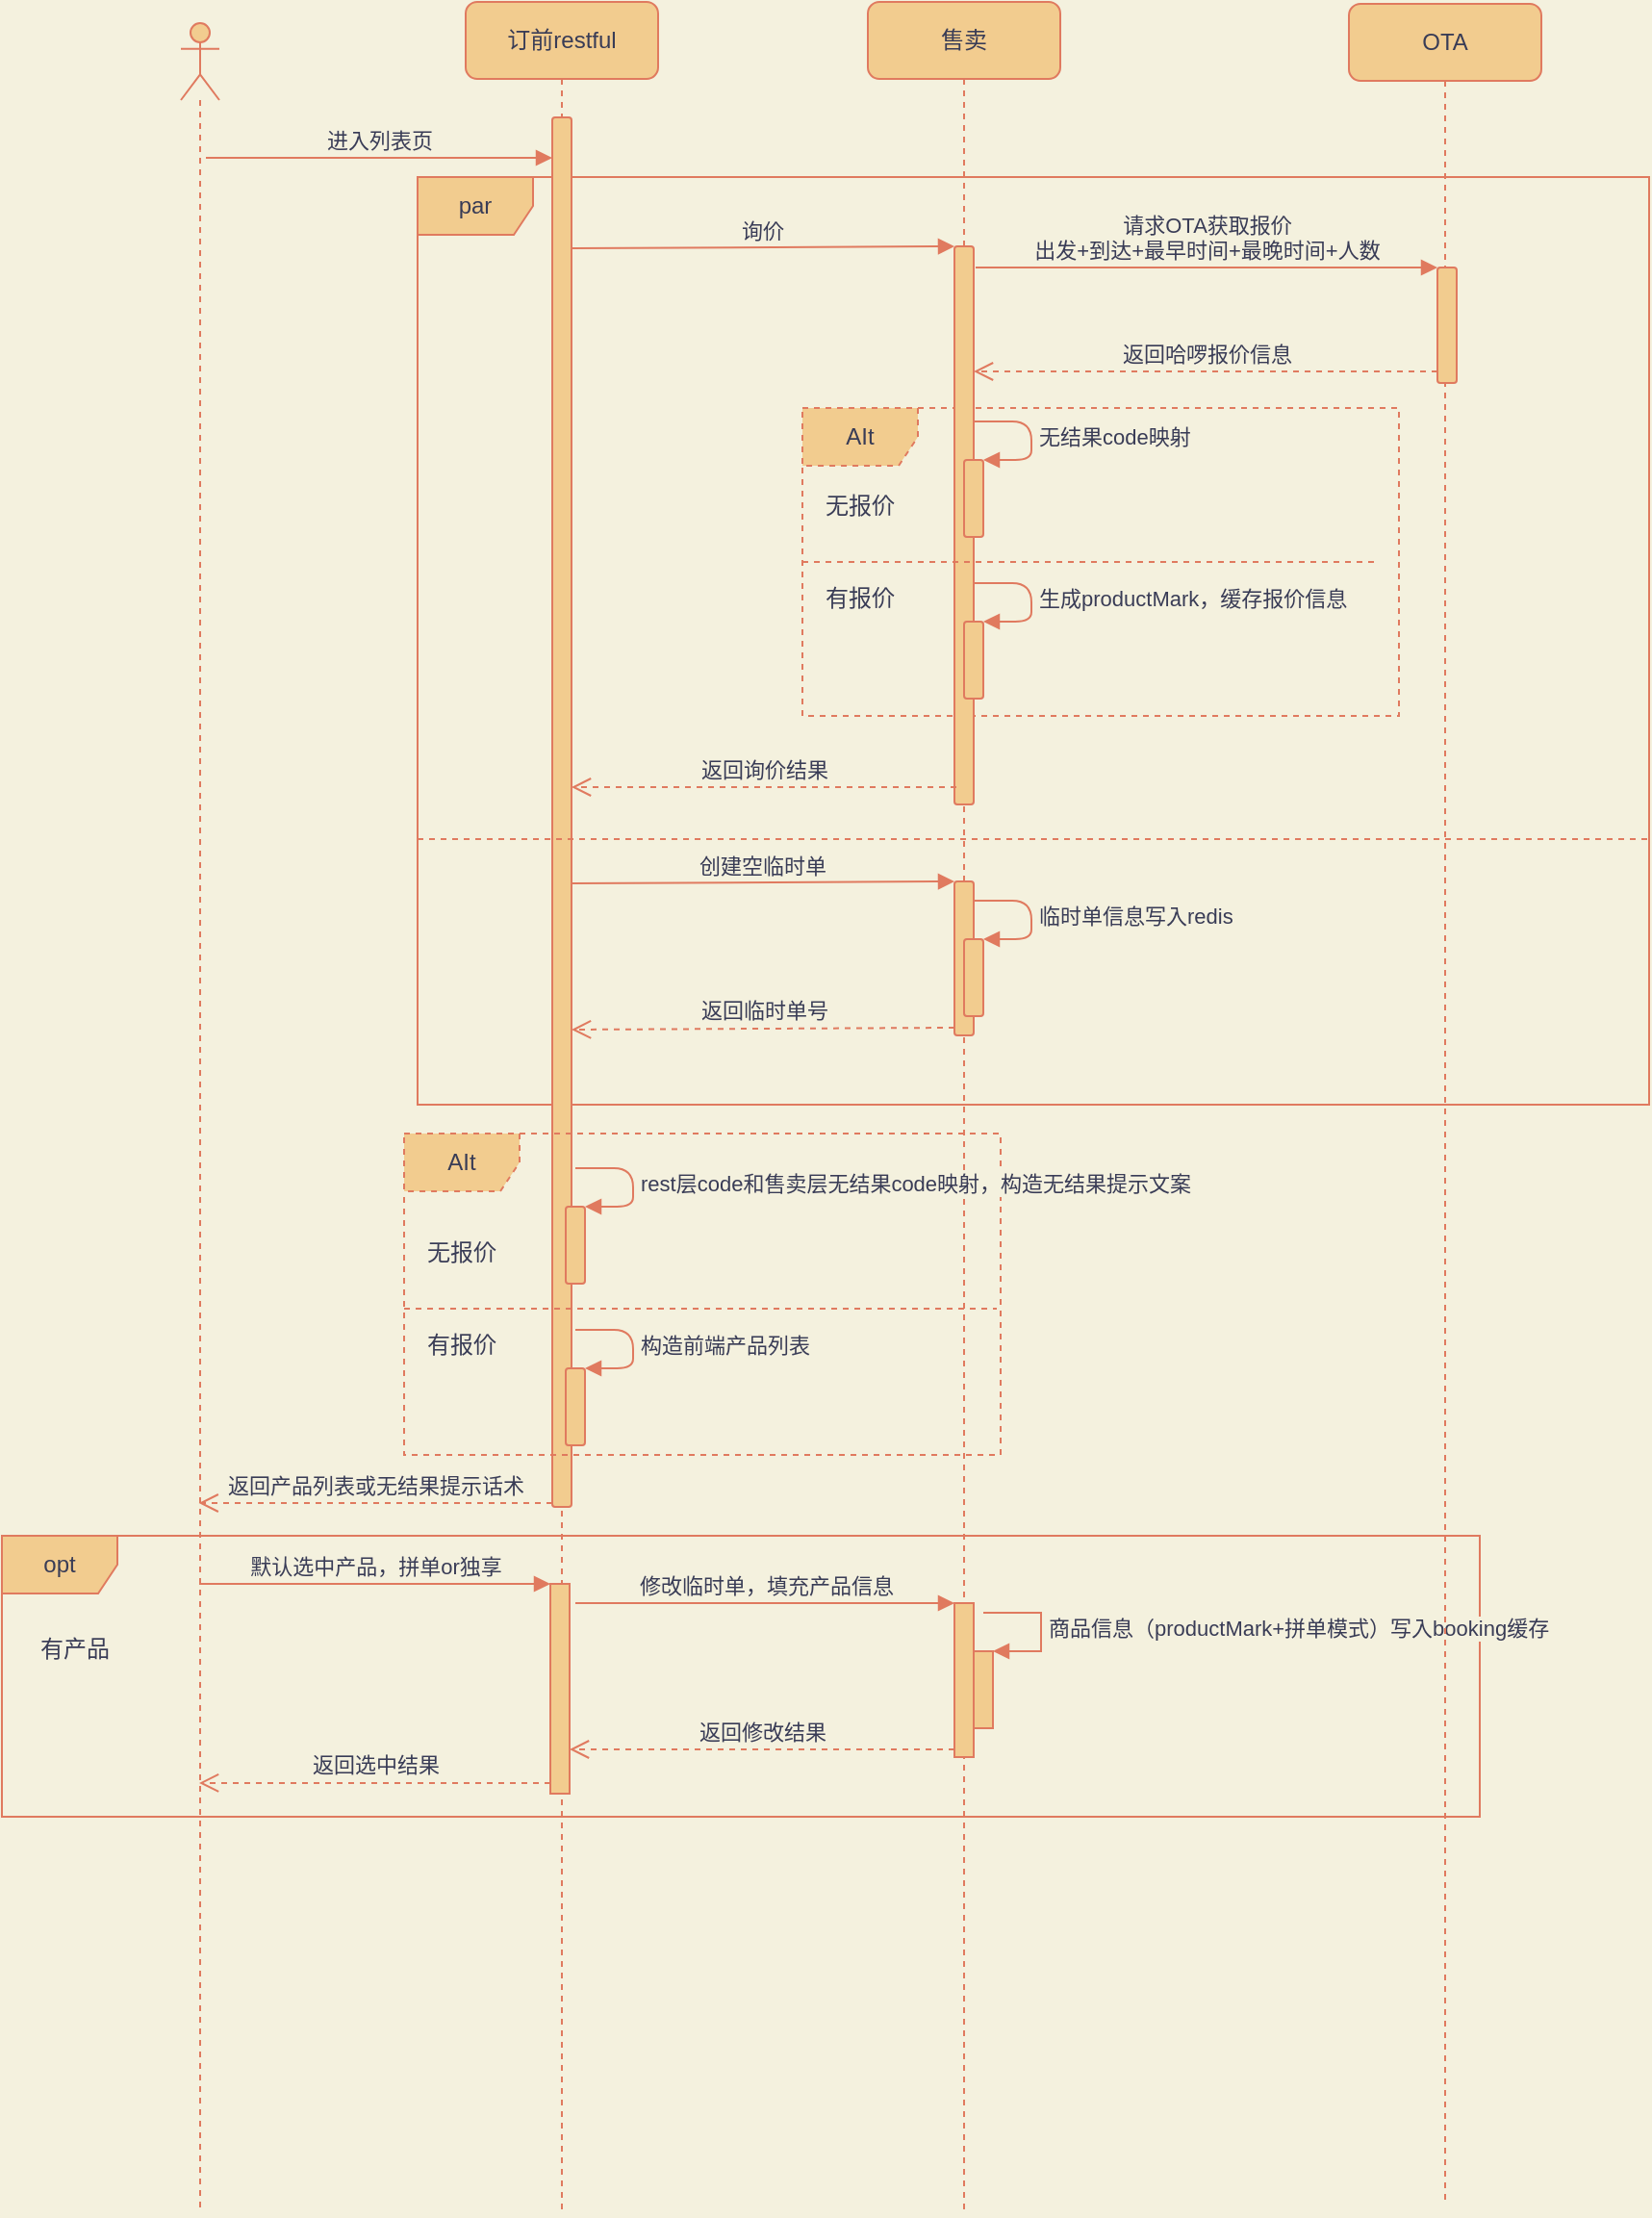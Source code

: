 <mxfile version="20.6.0" type="github">
  <diagram id="Vq-S5b-R2pcWZ0m__wl8" name="第 1 页">
    <mxGraphModel dx="1804" dy="458" grid="0" gridSize="10" guides="1" tooltips="1" connect="1" arrows="1" fold="1" page="1" pageScale="1" pageWidth="827" pageHeight="1169" background="#F4F1DE" math="0" shadow="0">
      <root>
        <mxCell id="0" />
        <mxCell id="1" parent="0" />
        <mxCell id="FukbFr3hFE8b34HeJpC8-30" value="par" style="shape=umlFrame;whiteSpace=wrap;html=1;rounded=1;fillColor=#F2CC8F;strokeColor=#E07A5F;fontColor=#393C56;" parent="1" vertex="1">
          <mxGeometry x="160" y="150" width="640" height="482" as="geometry" />
        </mxCell>
        <mxCell id="FukbFr3hFE8b34HeJpC8-55" value="opt" style="shape=umlFrame;whiteSpace=wrap;html=1;strokeColor=#E07A5F;fontColor=#393C56;fillColor=#F2CC8F;" parent="1" vertex="1">
          <mxGeometry x="-56" y="856" width="768" height="146" as="geometry" />
        </mxCell>
        <mxCell id="FukbFr3hFE8b34HeJpC8-36" value="AIt" style="shape=umlFrame;whiteSpace=wrap;html=1;dashed=1;rounded=1;fillColor=#F2CC8F;strokeColor=#E07A5F;fontColor=#393C56;" parent="1" vertex="1">
          <mxGeometry x="360" y="270" width="310" height="160" as="geometry" />
        </mxCell>
        <mxCell id="FukbFr3hFE8b34HeJpC8-1" value="订前restful" style="shape=umlLifeline;perimeter=lifelinePerimeter;whiteSpace=wrap;html=1;container=1;collapsible=0;recursiveResize=0;outlineConnect=0;rounded=1;fillColor=#F2CC8F;strokeColor=#E07A5F;fontColor=#393C56;" parent="1" vertex="1">
          <mxGeometry x="185" y="59" width="100" height="1150" as="geometry" />
        </mxCell>
        <mxCell id="FukbFr3hFE8b34HeJpC8-2" value="" style="html=1;points=[];perimeter=orthogonalPerimeter;rounded=1;fillColor=#F2CC8F;strokeColor=#E07A5F;fontColor=#393C56;" parent="FukbFr3hFE8b34HeJpC8-1" vertex="1">
          <mxGeometry x="45" y="60" width="10" height="722" as="geometry" />
        </mxCell>
        <mxCell id="FukbFr3hFE8b34HeJpC8-44" value="" style="html=1;points=[];perimeter=orthogonalPerimeter;strokeColor=#E07A5F;fontColor=#393C56;fillColor=#F2CC8F;" parent="FukbFr3hFE8b34HeJpC8-1" vertex="1">
          <mxGeometry x="44" y="822" width="10" height="109" as="geometry" />
        </mxCell>
        <mxCell id="FukbFr3hFE8b34HeJpC8-3" value="售卖" style="shape=umlLifeline;perimeter=lifelinePerimeter;whiteSpace=wrap;html=1;container=1;collapsible=0;recursiveResize=0;outlineConnect=0;rounded=1;fillColor=#F2CC8F;strokeColor=#E07A5F;fontColor=#393C56;" parent="1" vertex="1">
          <mxGeometry x="394" y="59" width="100" height="1147" as="geometry" />
        </mxCell>
        <mxCell id="FukbFr3hFE8b34HeJpC8-8" value="" style="html=1;points=[];perimeter=orthogonalPerimeter;rounded=1;fillColor=#F2CC8F;strokeColor=#E07A5F;fontColor=#393C56;" parent="FukbFr3hFE8b34HeJpC8-3" vertex="1">
          <mxGeometry x="45" y="127" width="10" height="290" as="geometry" />
        </mxCell>
        <mxCell id="FukbFr3hFE8b34HeJpC8-16" value="" style="html=1;points=[];perimeter=orthogonalPerimeter;rounded=1;fillColor=#F2CC8F;strokeColor=#E07A5F;fontColor=#393C56;" parent="FukbFr3hFE8b34HeJpC8-3" vertex="1">
          <mxGeometry x="50" y="238" width="10" height="40" as="geometry" />
        </mxCell>
        <mxCell id="FukbFr3hFE8b34HeJpC8-17" value="无结果code映射" style="edgeStyle=orthogonalEdgeStyle;html=1;align=left;spacingLeft=2;endArrow=block;rounded=1;entryX=1;entryY=0;labelBackgroundColor=#F4F1DE;strokeColor=#E07A5F;fontColor=#393C56;" parent="FukbFr3hFE8b34HeJpC8-3" target="FukbFr3hFE8b34HeJpC8-16" edge="1">
          <mxGeometry relative="1" as="geometry">
            <mxPoint x="55" y="218" as="sourcePoint" />
            <Array as="points">
              <mxPoint x="85" y="218" />
            </Array>
          </mxGeometry>
        </mxCell>
        <mxCell id="FukbFr3hFE8b34HeJpC8-20" value="" style="html=1;points=[];perimeter=orthogonalPerimeter;rounded=1;fillColor=#F2CC8F;strokeColor=#E07A5F;fontColor=#393C56;" parent="FukbFr3hFE8b34HeJpC8-3" vertex="1">
          <mxGeometry x="50" y="322" width="10" height="40" as="geometry" />
        </mxCell>
        <mxCell id="FukbFr3hFE8b34HeJpC8-21" value="生成productMark，缓存报价信息" style="edgeStyle=orthogonalEdgeStyle;html=1;align=left;spacingLeft=2;endArrow=block;rounded=1;entryX=1;entryY=0;labelBackgroundColor=#F4F1DE;strokeColor=#E07A5F;fontColor=#393C56;" parent="FukbFr3hFE8b34HeJpC8-3" target="FukbFr3hFE8b34HeJpC8-20" edge="1">
          <mxGeometry relative="1" as="geometry">
            <mxPoint x="55" y="302" as="sourcePoint" />
            <Array as="points">
              <mxPoint x="85" y="302" />
            </Array>
          </mxGeometry>
        </mxCell>
        <mxCell id="FukbFr3hFE8b34HeJpC8-25" value="" style="html=1;points=[];perimeter=orthogonalPerimeter;rounded=1;fillColor=#F2CC8F;strokeColor=#E07A5F;fontColor=#393C56;" parent="FukbFr3hFE8b34HeJpC8-3" vertex="1">
          <mxGeometry x="45" y="457" width="10" height="80" as="geometry" />
        </mxCell>
        <mxCell id="FukbFr3hFE8b34HeJpC8-28" value="" style="html=1;points=[];perimeter=orthogonalPerimeter;rounded=1;fillColor=#F2CC8F;strokeColor=#E07A5F;fontColor=#393C56;" parent="FukbFr3hFE8b34HeJpC8-3" vertex="1">
          <mxGeometry x="50" y="487" width="10" height="40" as="geometry" />
        </mxCell>
        <mxCell id="FukbFr3hFE8b34HeJpC8-29" value="临时单信息写入redis" style="edgeStyle=orthogonalEdgeStyle;html=1;align=left;spacingLeft=2;endArrow=block;rounded=1;entryX=1;entryY=0;labelBackgroundColor=#F4F1DE;strokeColor=#E07A5F;fontColor=#393C56;" parent="FukbFr3hFE8b34HeJpC8-3" target="FukbFr3hFE8b34HeJpC8-28" edge="1">
          <mxGeometry relative="1" as="geometry">
            <mxPoint x="55" y="467" as="sourcePoint" />
            <Array as="points">
              <mxPoint x="85" y="467" />
            </Array>
          </mxGeometry>
        </mxCell>
        <mxCell id="FukbFr3hFE8b34HeJpC8-47" value="" style="html=1;points=[];perimeter=orthogonalPerimeter;strokeColor=#E07A5F;fontColor=#393C56;fillColor=#F2CC8F;" parent="FukbFr3hFE8b34HeJpC8-3" vertex="1">
          <mxGeometry x="45" y="832" width="10" height="80" as="geometry" />
        </mxCell>
        <mxCell id="FukbFr3hFE8b34HeJpC8-50" value="" style="html=1;points=[];perimeter=orthogonalPerimeter;strokeColor=#E07A5F;fontColor=#393C56;fillColor=#F2CC8F;" parent="FukbFr3hFE8b34HeJpC8-3" vertex="1">
          <mxGeometry x="55" y="857" width="10" height="40" as="geometry" />
        </mxCell>
        <mxCell id="FukbFr3hFE8b34HeJpC8-51" value="商品信息（productMark+拼单模式）写入booking缓存" style="edgeStyle=orthogonalEdgeStyle;html=1;align=left;spacingLeft=2;endArrow=block;rounded=0;entryX=1;entryY=0;strokeColor=#E07A5F;fontColor=#393C56;fillColor=#F2CC8F;labelBackgroundColor=#F4F1DE;" parent="FukbFr3hFE8b34HeJpC8-3" target="FukbFr3hFE8b34HeJpC8-50" edge="1">
          <mxGeometry relative="1" as="geometry">
            <mxPoint x="60" y="837" as="sourcePoint" />
            <Array as="points">
              <mxPoint x="90" y="837" />
            </Array>
          </mxGeometry>
        </mxCell>
        <mxCell id="FukbFr3hFE8b34HeJpC8-5" value="OTA" style="shape=umlLifeline;perimeter=lifelinePerimeter;whiteSpace=wrap;html=1;container=1;collapsible=0;recursiveResize=0;outlineConnect=0;rounded=1;fillColor=#F2CC8F;strokeColor=#E07A5F;fontColor=#393C56;" parent="1" vertex="1">
          <mxGeometry x="644" y="60" width="100" height="1144" as="geometry" />
        </mxCell>
        <mxCell id="FukbFr3hFE8b34HeJpC8-12" value="" style="html=1;points=[];perimeter=orthogonalPerimeter;rounded=1;fillColor=#F2CC8F;strokeColor=#E07A5F;fontColor=#393C56;" parent="FukbFr3hFE8b34HeJpC8-5" vertex="1">
          <mxGeometry x="46" y="137" width="10" height="60" as="geometry" />
        </mxCell>
        <mxCell id="FukbFr3hFE8b34HeJpC8-7" value="" style="shape=umlLifeline;participant=umlActor;perimeter=lifelinePerimeter;whiteSpace=wrap;html=1;container=1;collapsible=0;recursiveResize=0;verticalAlign=top;spacingTop=36;outlineConnect=0;rounded=1;fillColor=#F2CC8F;strokeColor=#E07A5F;fontColor=#393C56;" parent="1" vertex="1">
          <mxGeometry x="37" y="70" width="20" height="1137" as="geometry" />
        </mxCell>
        <mxCell id="FukbFr3hFE8b34HeJpC8-9" value="询价" style="html=1;verticalAlign=bottom;endArrow=block;entryX=0;entryY=0;rounded=1;labelBackgroundColor=#F4F1DE;strokeColor=#E07A5F;fontColor=#393C56;" parent="1" target="FukbFr3hFE8b34HeJpC8-8" edge="1">
          <mxGeometry relative="1" as="geometry">
            <mxPoint x="240" y="187" as="sourcePoint" />
          </mxGeometry>
        </mxCell>
        <object label="请求OTA获取报价&lt;br&gt;出发+到达+最早时间+最晚时间+人数" id="FukbFr3hFE8b34HeJpC8-13">
          <mxCell style="html=1;verticalAlign=bottom;endArrow=block;entryX=0;entryY=0;rounded=1;labelBackgroundColor=#F4F1DE;strokeColor=#E07A5F;fontColor=#393C56;" parent="1" target="FukbFr3hFE8b34HeJpC8-12" edge="1">
            <mxGeometry relative="1" as="geometry">
              <mxPoint x="450" y="197" as="sourcePoint" />
            </mxGeometry>
          </mxCell>
        </object>
        <mxCell id="FukbFr3hFE8b34HeJpC8-14" value="返回哈啰报价信息" style="html=1;verticalAlign=bottom;endArrow=open;dashed=1;endSize=8;rounded=1;movable=1;resizable=1;rotatable=1;deletable=1;editable=1;connectable=1;labelBackgroundColor=#F4F1DE;strokeColor=#E07A5F;fontColor=#393C56;" parent="1" edge="1">
          <mxGeometry relative="1" as="geometry">
            <mxPoint x="449" y="251" as="targetPoint" />
            <mxPoint x="690" y="251" as="sourcePoint" />
          </mxGeometry>
        </mxCell>
        <mxCell id="FukbFr3hFE8b34HeJpC8-24" value="返回询价结果" style="html=1;verticalAlign=bottom;endArrow=open;dashed=1;endSize=8;rounded=1;labelBackgroundColor=#F4F1DE;strokeColor=#E07A5F;fontColor=#393C56;" parent="1" edge="1">
          <mxGeometry relative="1" as="geometry">
            <mxPoint x="440" y="467" as="sourcePoint" />
            <mxPoint x="240" y="467" as="targetPoint" />
          </mxGeometry>
        </mxCell>
        <mxCell id="FukbFr3hFE8b34HeJpC8-26" value="创建空临时单" style="html=1;verticalAlign=bottom;endArrow=block;entryX=0;entryY=0;rounded=1;labelBackgroundColor=#F4F1DE;strokeColor=#E07A5F;fontColor=#393C56;" parent="1" target="FukbFr3hFE8b34HeJpC8-25" edge="1">
          <mxGeometry relative="1" as="geometry">
            <mxPoint x="240" y="517" as="sourcePoint" />
          </mxGeometry>
        </mxCell>
        <mxCell id="FukbFr3hFE8b34HeJpC8-27" value="返回临时单号" style="html=1;verticalAlign=bottom;endArrow=open;dashed=1;endSize=8;exitX=0;exitY=0.95;rounded=1;labelBackgroundColor=#F4F1DE;strokeColor=#E07A5F;fontColor=#393C56;" parent="1" source="FukbFr3hFE8b34HeJpC8-25" edge="1">
          <mxGeometry relative="1" as="geometry">
            <mxPoint x="240" y="593" as="targetPoint" />
          </mxGeometry>
        </mxCell>
        <mxCell id="FukbFr3hFE8b34HeJpC8-31" value="" style="line;strokeWidth=1;fillColor=none;align=left;verticalAlign=middle;spacingTop=-1;spacingLeft=3;spacingRight=3;rotatable=0;labelPosition=right;points=[];portConstraint=eastwest;dashed=1;rounded=1;labelBackgroundColor=#F4F1DE;strokeColor=#E07A5F;fontColor=#393C56;" parent="1" vertex="1">
          <mxGeometry x="160" y="490" width="640" height="8" as="geometry" />
        </mxCell>
        <mxCell id="FukbFr3hFE8b34HeJpC8-33" value="进入列表页" style="html=1;verticalAlign=bottom;endArrow=block;rounded=1;labelBackgroundColor=#F4F1DE;strokeColor=#E07A5F;fontColor=#393C56;" parent="1" edge="1">
          <mxGeometry width="80" relative="1" as="geometry">
            <mxPoint x="50" y="140" as="sourcePoint" />
            <mxPoint x="230" y="140" as="targetPoint" />
          </mxGeometry>
        </mxCell>
        <mxCell id="FukbFr3hFE8b34HeJpC8-35" value="返回产品列表或无结果提示话术" style="html=1;verticalAlign=bottom;endArrow=open;dashed=1;endSize=8;rounded=1;labelBackgroundColor=#F4F1DE;strokeColor=#E07A5F;fontColor=#393C56;" parent="1" edge="1">
          <mxGeometry relative="1" as="geometry">
            <mxPoint x="230" y="839" as="sourcePoint" />
            <mxPoint x="46.324" y="839" as="targetPoint" />
          </mxGeometry>
        </mxCell>
        <mxCell id="FukbFr3hFE8b34HeJpC8-37" value="" style="line;strokeWidth=1;fillColor=none;align=left;verticalAlign=middle;spacingTop=-1;spacingLeft=3;spacingRight=3;rotatable=0;labelPosition=right;points=[];portConstraint=eastwest;dashed=1;rounded=1;labelBackgroundColor=#F4F1DE;strokeColor=#E07A5F;fontColor=#393C56;" parent="1" vertex="1">
          <mxGeometry x="360" y="346" width="300" height="8" as="geometry" />
        </mxCell>
        <mxCell id="FukbFr3hFE8b34HeJpC8-38" value="无报价" style="text;html=1;strokeColor=none;fillColor=none;align=center;verticalAlign=middle;whiteSpace=wrap;rounded=1;dashed=1;fontColor=#393C56;" parent="1" vertex="1">
          <mxGeometry x="360" y="306" width="60" height="30" as="geometry" />
        </mxCell>
        <mxCell id="FukbFr3hFE8b34HeJpC8-39" value="有报价" style="text;html=1;strokeColor=none;fillColor=none;align=center;verticalAlign=middle;whiteSpace=wrap;rounded=1;dashed=1;fontColor=#393C56;" parent="1" vertex="1">
          <mxGeometry x="360" y="354" width="60" height="30" as="geometry" />
        </mxCell>
        <mxCell id="FukbFr3hFE8b34HeJpC8-45" value="默认选中产品，拼单or独享" style="html=1;verticalAlign=bottom;endArrow=block;entryX=0;entryY=0;rounded=0;strokeColor=#E07A5F;fontColor=#393C56;fillColor=#F2CC8F;labelBackgroundColor=#F4F1DE;" parent="1" target="FukbFr3hFE8b34HeJpC8-44" edge="1">
          <mxGeometry relative="1" as="geometry">
            <mxPoint x="46.5" y="881" as="sourcePoint" />
          </mxGeometry>
        </mxCell>
        <mxCell id="FukbFr3hFE8b34HeJpC8-48" value="修改临时单，填充产品信息" style="html=1;verticalAlign=bottom;endArrow=block;entryX=0;entryY=0;rounded=0;strokeColor=#E07A5F;fontColor=#393C56;fillColor=#F2CC8F;labelBackgroundColor=#F4F1DE;" parent="1" target="FukbFr3hFE8b34HeJpC8-47" edge="1">
          <mxGeometry relative="1" as="geometry">
            <mxPoint x="242" y="891" as="sourcePoint" />
          </mxGeometry>
        </mxCell>
        <mxCell id="FukbFr3hFE8b34HeJpC8-49" value="返回修改结果" style="html=1;verticalAlign=bottom;endArrow=open;dashed=1;endSize=8;exitX=0;exitY=0.95;rounded=0;strokeColor=#E07A5F;fontColor=#393C56;fillColor=#F2CC8F;labelBackgroundColor=#F4F1DE;" parent="1" source="FukbFr3hFE8b34HeJpC8-47" edge="1">
          <mxGeometry relative="1" as="geometry">
            <mxPoint x="239" y="967" as="targetPoint" />
          </mxGeometry>
        </mxCell>
        <mxCell id="FukbFr3hFE8b34HeJpC8-46" value="返回选中结果" style="html=1;verticalAlign=bottom;endArrow=open;dashed=1;endSize=8;exitX=0;exitY=0.95;rounded=0;strokeColor=#E07A5F;fontColor=#393C56;fillColor=#F2CC8F;labelBackgroundColor=#F4F1DE;" parent="1" edge="1">
          <mxGeometry relative="1" as="geometry">
            <mxPoint x="46.5" y="984.45" as="targetPoint" />
            <mxPoint x="229" y="984.45" as="sourcePoint" />
          </mxGeometry>
        </mxCell>
        <mxCell id="FukbFr3hFE8b34HeJpC8-56" value="有产品" style="text;html=1;strokeColor=none;fillColor=none;align=center;verticalAlign=middle;whiteSpace=wrap;rounded=0;fontColor=#393C56;" parent="1" vertex="1">
          <mxGeometry x="-48" y="900" width="60" height="30" as="geometry" />
        </mxCell>
        <mxCell id="9zvz0R4zIjir1ZnFjmN0-3" value="AIt" style="shape=umlFrame;whiteSpace=wrap;html=1;dashed=1;rounded=1;fillColor=#F2CC8F;strokeColor=#E07A5F;fontColor=#393C56;" vertex="1" parent="1">
          <mxGeometry x="153" y="647" width="310" height="167" as="geometry" />
        </mxCell>
        <mxCell id="9zvz0R4zIjir1ZnFjmN0-4" value="" style="html=1;points=[];perimeter=orthogonalPerimeter;rounded=1;fillColor=#F2CC8F;strokeColor=#E07A5F;fontColor=#393C56;" vertex="1" parent="1">
          <mxGeometry x="237" y="685" width="10" height="40" as="geometry" />
        </mxCell>
        <mxCell id="9zvz0R4zIjir1ZnFjmN0-5" value="rest层code和售卖层无结果code映射，构造无结果提示文案" style="edgeStyle=orthogonalEdgeStyle;html=1;align=left;spacingLeft=2;endArrow=block;rounded=1;entryX=1;entryY=0;labelBackgroundColor=#F4F1DE;strokeColor=#E07A5F;fontColor=#393C56;" edge="1" parent="1" target="9zvz0R4zIjir1ZnFjmN0-4">
          <mxGeometry relative="1" as="geometry">
            <mxPoint x="242" y="665" as="sourcePoint" />
            <Array as="points">
              <mxPoint x="272" y="665" />
            </Array>
          </mxGeometry>
        </mxCell>
        <mxCell id="9zvz0R4zIjir1ZnFjmN0-6" value="" style="html=1;points=[];perimeter=orthogonalPerimeter;rounded=1;fillColor=#F2CC8F;strokeColor=#E07A5F;fontColor=#393C56;" vertex="1" parent="1">
          <mxGeometry x="237" y="769" width="10" height="40" as="geometry" />
        </mxCell>
        <mxCell id="9zvz0R4zIjir1ZnFjmN0-7" value="构造前端产品列表" style="edgeStyle=orthogonalEdgeStyle;html=1;align=left;spacingLeft=2;endArrow=block;rounded=1;entryX=1;entryY=0;labelBackgroundColor=#F4F1DE;strokeColor=#E07A5F;fontColor=#393C56;" edge="1" parent="1" target="9zvz0R4zIjir1ZnFjmN0-6">
          <mxGeometry relative="1" as="geometry">
            <mxPoint x="242" y="749" as="sourcePoint" />
            <Array as="points">
              <mxPoint x="272" y="749" />
            </Array>
          </mxGeometry>
        </mxCell>
        <mxCell id="9zvz0R4zIjir1ZnFjmN0-8" value="" style="line;strokeWidth=1;fillColor=none;align=left;verticalAlign=middle;spacingTop=-1;spacingLeft=3;spacingRight=3;rotatable=0;labelPosition=right;points=[];portConstraint=eastwest;dashed=1;rounded=1;labelBackgroundColor=#F4F1DE;strokeColor=#E07A5F;fontColor=#393C56;" vertex="1" parent="1">
          <mxGeometry x="153" y="734" width="308" height="8" as="geometry" />
        </mxCell>
        <mxCell id="9zvz0R4zIjir1ZnFjmN0-9" value="无报价" style="text;html=1;strokeColor=none;fillColor=none;align=center;verticalAlign=middle;whiteSpace=wrap;rounded=1;dashed=1;fontColor=#393C56;" vertex="1" parent="1">
          <mxGeometry x="153" y="694" width="60" height="30" as="geometry" />
        </mxCell>
        <mxCell id="9zvz0R4zIjir1ZnFjmN0-10" value="有报价" style="text;html=1;strokeColor=none;fillColor=none;align=center;verticalAlign=middle;whiteSpace=wrap;rounded=1;dashed=1;fontColor=#393C56;" vertex="1" parent="1">
          <mxGeometry x="153" y="742" width="60" height="30" as="geometry" />
        </mxCell>
      </root>
    </mxGraphModel>
  </diagram>
</mxfile>
